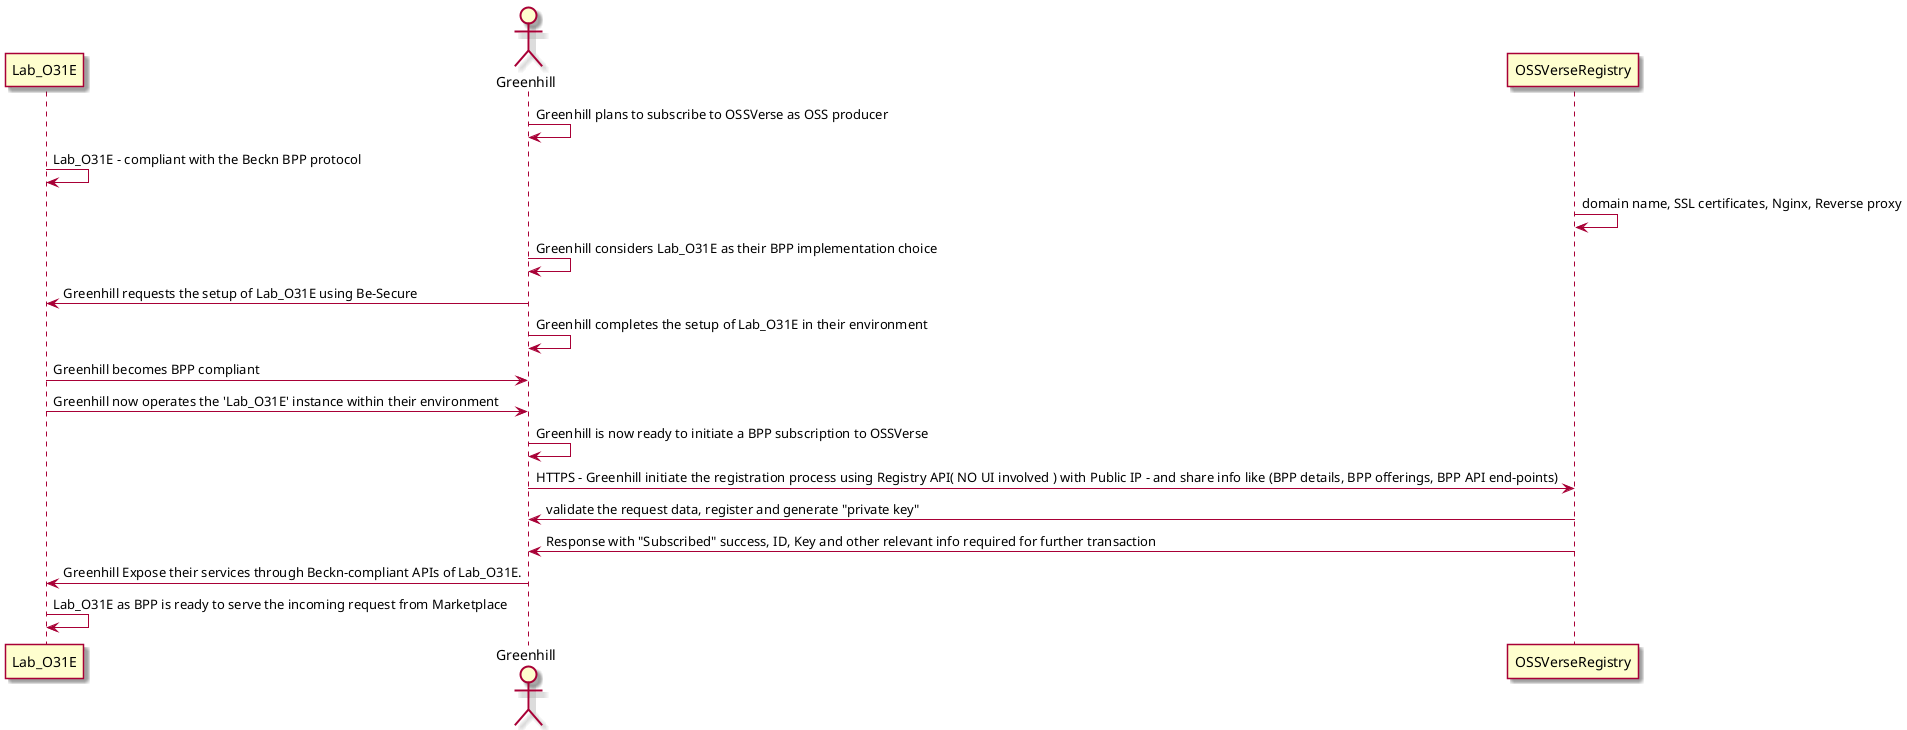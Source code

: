 @startuml

skin rose
actor Greenhill as Greenhill
Greenhill -> Greenhill: Greenhill plans to subscribe to OSSVerse as OSS producer


Lab_O31E -> Lab_O31E: Lab_O31E - compliant with the Beckn BPP protocol
actor Greenhill as Greenhill
OSSVerseRegistry -> OSSVerseRegistry: domain name, SSL certificates, Nginx, Reverse proxy 


Greenhill -> Greenhill: Greenhill considers Lab_O31E as their BPP implementation choice
Greenhill -> Lab_O31E: Greenhill requests the setup of Lab_O31E using Be-Secure
Greenhill -> Greenhill: Greenhill completes the setup of Lab_O31E in their environment
Lab_O31E -> Greenhill: Greenhill becomes BPP compliant
Lab_O31E -> Greenhill: Greenhill now operates the 'Lab_O31E' instance within their environment
Greenhill -> Greenhill: Greenhill is now ready to initiate a BPP subscription to OSSVerse
Greenhill -> OSSVerseRegistry: HTTPS - Greenhill initiate the registration process using Registry API( NO UI involved ) with Public IP - and share info like (BPP details, BPP offerings, BPP API end-points)

OSSVerseRegistry -> Greenhill: validate the request data, register and generate "private key"
OSSVerseRegistry -> Greenhill: Response with "Subscribed" success, ID, Key and other relevant info required for further transaction

Greenhill -> Lab_O31E: Greenhill Expose their services through Beckn-compliant APIs of Lab_O31E.
Lab_O31E -> Lab_O31E: Lab_O31E as BPP is ready to serve the incoming request from Marketplace

@enduml